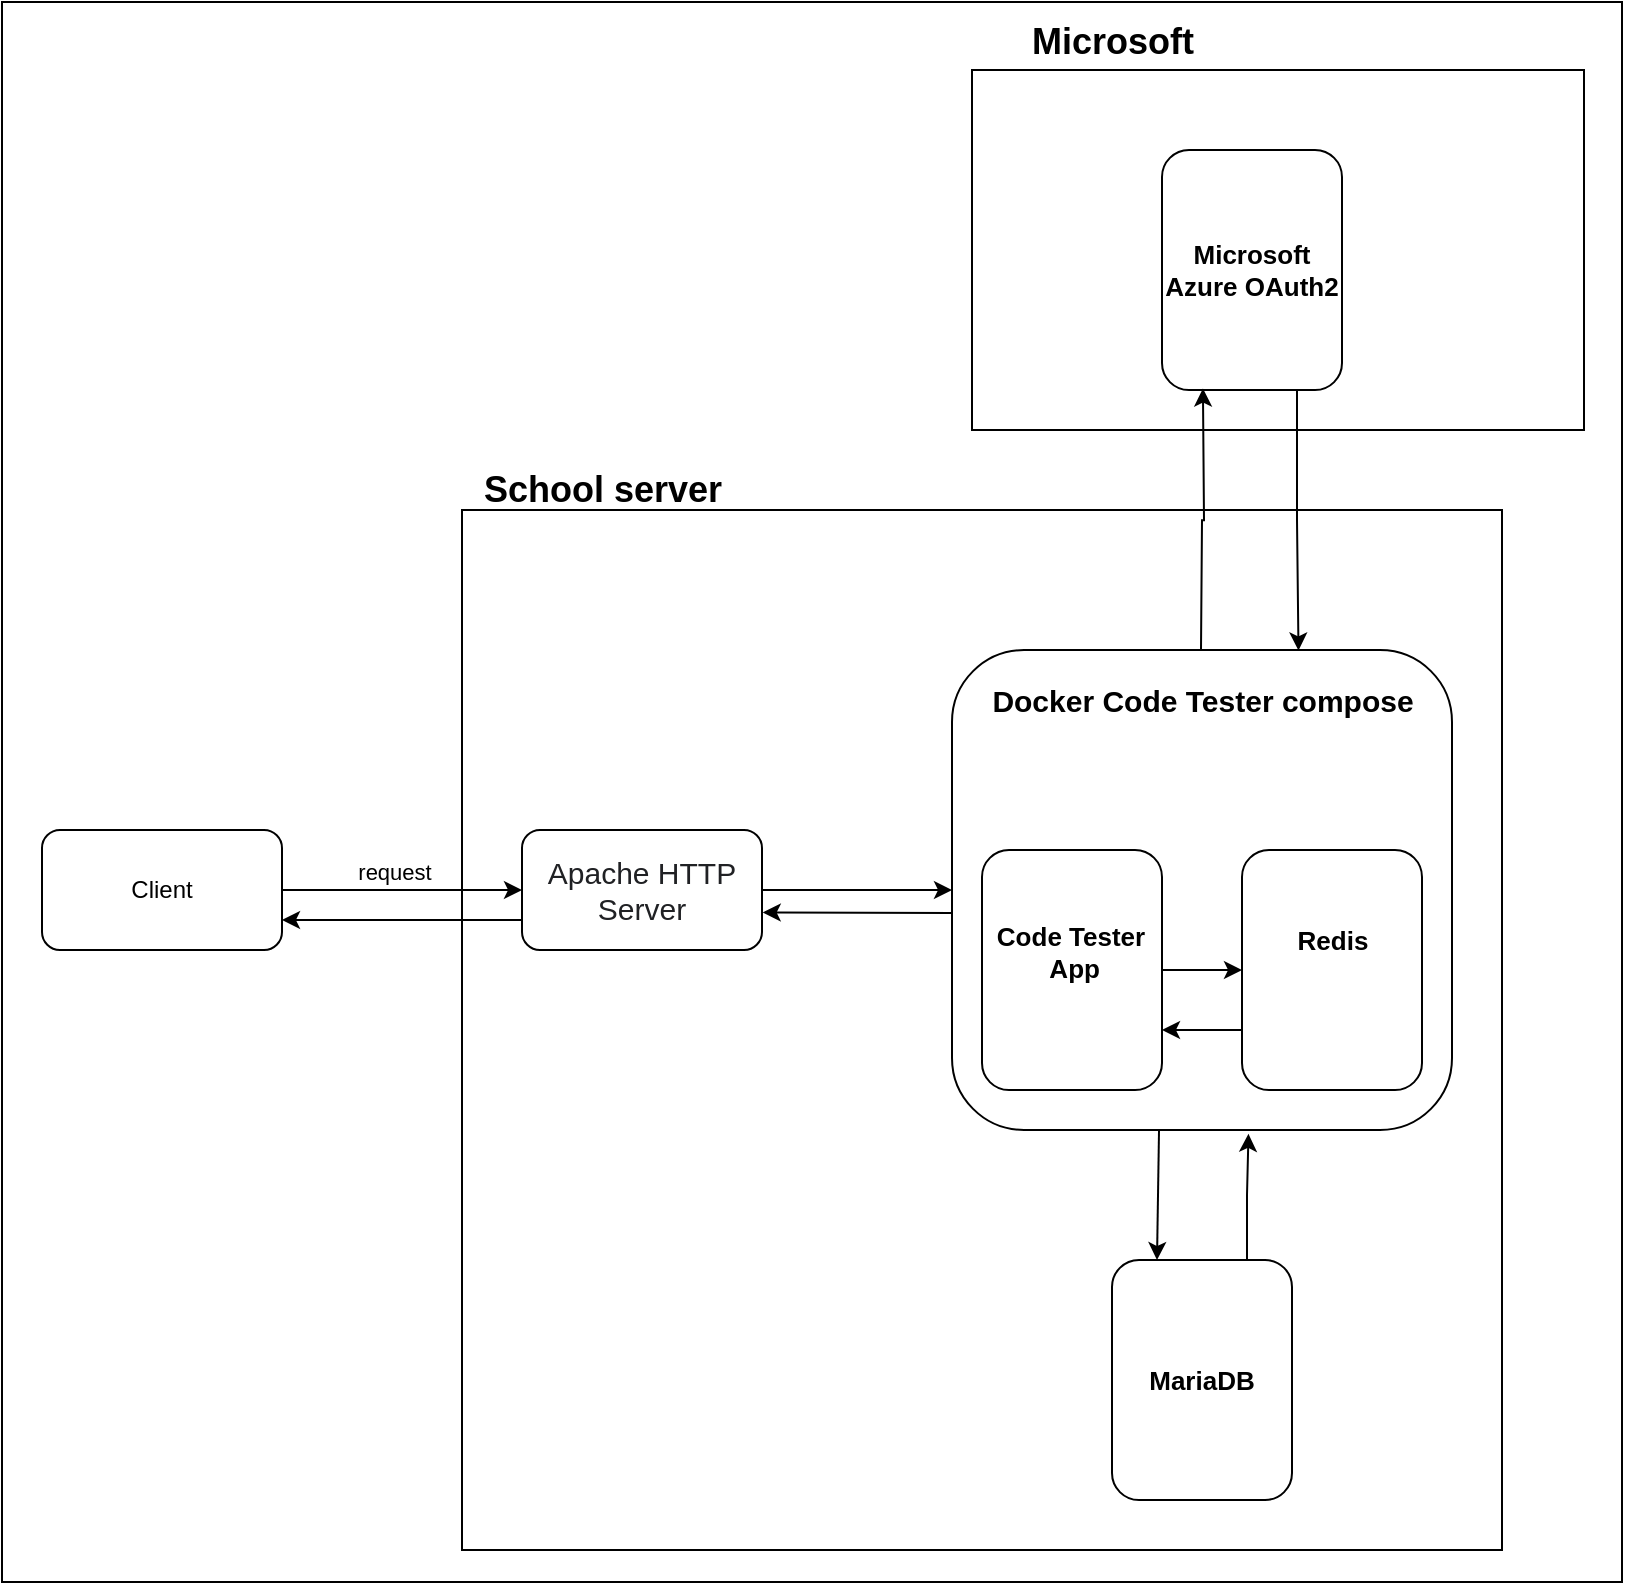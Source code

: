 <mxfile version="24.6.5" type="device">
  <diagram name="Stránka-1" id="NyzYiisp-KYC-y9Bl3jh">
    <mxGraphModel dx="488" dy="452" grid="1" gridSize="10" guides="1" tooltips="1" connect="1" arrows="1" fold="1" page="1" pageScale="1" pageWidth="827" pageHeight="1169" math="0" shadow="0">
      <root>
        <mxCell id="0" />
        <mxCell id="1" parent="0" />
        <mxCell id="8ZRl1OF-vCPLjR-fAQ_5-33" value="" style="rounded=0;whiteSpace=wrap;html=1;" vertex="1" parent="1">
          <mxGeometry y="250" width="810" height="790" as="geometry" />
        </mxCell>
        <mxCell id="8ZRl1OF-vCPLjR-fAQ_5-30" value="" style="rounded=0;whiteSpace=wrap;html=1;" vertex="1" parent="1">
          <mxGeometry x="485" y="284" width="306" height="180" as="geometry" />
        </mxCell>
        <mxCell id="8ZRl1OF-vCPLjR-fAQ_5-14" value="" style="rounded=0;whiteSpace=wrap;html=1;" vertex="1" parent="1">
          <mxGeometry x="230" y="504" width="520" height="520" as="geometry" />
        </mxCell>
        <mxCell id="8ZRl1OF-vCPLjR-fAQ_5-1" value="Client" style="rounded=1;whiteSpace=wrap;html=1;" vertex="1" parent="1">
          <mxGeometry x="20" y="664" width="120" height="60" as="geometry" />
        </mxCell>
        <mxCell id="8ZRl1OF-vCPLjR-fAQ_5-10" value="" style="rounded=1;whiteSpace=wrap;html=1;" vertex="1" parent="1">
          <mxGeometry x="475" y="574" width="250" height="240" as="geometry" />
        </mxCell>
        <mxCell id="8ZRl1OF-vCPLjR-fAQ_5-11" value="&lt;b&gt;&lt;font style=&quot;font-size: 18px;&quot;&gt;School server&lt;/font&gt;&lt;/b&gt;" style="text;html=1;align=center;verticalAlign=middle;resizable=0;points=[];autosize=1;strokeColor=none;fillColor=none;" vertex="1" parent="1">
          <mxGeometry x="230" y="474" width="140" height="40" as="geometry" />
        </mxCell>
        <mxCell id="8ZRl1OF-vCPLjR-fAQ_5-19" style="edgeStyle=orthogonalEdgeStyle;rounded=0;orthogonalLoop=1;jettySize=auto;html=1;exitX=1;exitY=0.5;exitDx=0;exitDy=0;entryX=0;entryY=0.5;entryDx=0;entryDy=0;" edge="1" parent="1" source="8ZRl1OF-vCPLjR-fAQ_5-13" target="8ZRl1OF-vCPLjR-fAQ_5-16">
          <mxGeometry relative="1" as="geometry" />
        </mxCell>
        <mxCell id="8ZRl1OF-vCPLjR-fAQ_5-13" value="" style="rounded=1;whiteSpace=wrap;html=1;" vertex="1" parent="1">
          <mxGeometry x="490" y="674" width="90" height="120" as="geometry" />
        </mxCell>
        <mxCell id="8ZRl1OF-vCPLjR-fAQ_5-21" style="edgeStyle=orthogonalEdgeStyle;rounded=0;orthogonalLoop=1;jettySize=auto;html=1;exitX=1;exitY=0.5;exitDx=0;exitDy=0;entryX=0;entryY=0.5;entryDx=0;entryDy=0;" edge="1" parent="1" source="8ZRl1OF-vCPLjR-fAQ_5-2" target="8ZRl1OF-vCPLjR-fAQ_5-10">
          <mxGeometry relative="1" as="geometry" />
        </mxCell>
        <mxCell id="8ZRl1OF-vCPLjR-fAQ_5-34" style="edgeStyle=orthogonalEdgeStyle;rounded=0;orthogonalLoop=1;jettySize=auto;html=1;exitX=0;exitY=0.75;exitDx=0;exitDy=0;entryX=1;entryY=0.75;entryDx=0;entryDy=0;" edge="1" parent="1" source="8ZRl1OF-vCPLjR-fAQ_5-2" target="8ZRl1OF-vCPLjR-fAQ_5-1">
          <mxGeometry relative="1" as="geometry" />
        </mxCell>
        <mxCell id="8ZRl1OF-vCPLjR-fAQ_5-2" value="&lt;span style=&quot;color: rgb(32, 33, 36); font-family: &amp;quot;Google Sans&amp;quot;, Arial, sans-serif-medium, sans-serif; text-align: left; background-color: rgb(255, 255, 255);&quot;&gt;&lt;font style=&quot;font-size: 15px;&quot;&gt;Apache HTTP Server&lt;/font&gt;&lt;/span&gt;" style="rounded=1;whiteSpace=wrap;html=1;" vertex="1" parent="1">
          <mxGeometry x="260" y="664" width="120" height="60" as="geometry" />
        </mxCell>
        <mxCell id="8ZRl1OF-vCPLjR-fAQ_5-3" style="rounded=0;orthogonalLoop=1;jettySize=auto;html=1;exitX=1;exitY=0.5;exitDx=0;exitDy=0;entryX=0;entryY=0.5;entryDx=0;entryDy=0;" edge="1" parent="1" source="8ZRl1OF-vCPLjR-fAQ_5-1" target="8ZRl1OF-vCPLjR-fAQ_5-2">
          <mxGeometry relative="1" as="geometry" />
        </mxCell>
        <mxCell id="8ZRl1OF-vCPLjR-fAQ_5-6" value="request" style="edgeLabel;html=1;align=center;verticalAlign=middle;resizable=0;points=[];" vertex="1" connectable="0" parent="8ZRl1OF-vCPLjR-fAQ_5-3">
          <mxGeometry x="-0.321" y="1" relative="1" as="geometry">
            <mxPoint x="15" y="-8" as="offset" />
          </mxGeometry>
        </mxCell>
        <mxCell id="8ZRl1OF-vCPLjR-fAQ_5-15" value="&lt;b&gt;&lt;font style=&quot;font-size: 15px;&quot;&gt;Docker Code Tester compose&lt;/font&gt;&lt;/b&gt;" style="text;html=1;align=center;verticalAlign=middle;resizable=0;points=[];autosize=1;strokeColor=none;fillColor=none;" vertex="1" parent="1">
          <mxGeometry x="485" y="584" width="230" height="30" as="geometry" />
        </mxCell>
        <mxCell id="8ZRl1OF-vCPLjR-fAQ_5-20" style="edgeStyle=orthogonalEdgeStyle;rounded=0;orthogonalLoop=1;jettySize=auto;html=1;exitX=0;exitY=0.75;exitDx=0;exitDy=0;entryX=1;entryY=0.75;entryDx=0;entryDy=0;" edge="1" parent="1" source="8ZRl1OF-vCPLjR-fAQ_5-16" target="8ZRl1OF-vCPLjR-fAQ_5-13">
          <mxGeometry relative="1" as="geometry" />
        </mxCell>
        <mxCell id="8ZRl1OF-vCPLjR-fAQ_5-16" value="" style="rounded=1;whiteSpace=wrap;html=1;" vertex="1" parent="1">
          <mxGeometry x="620" y="674" width="90" height="120" as="geometry" />
        </mxCell>
        <mxCell id="8ZRl1OF-vCPLjR-fAQ_5-17" value="&lt;b style=&quot;&quot;&gt;&lt;font style=&quot;font-size: 13px;&quot;&gt;Code Tester&lt;/font&gt;&lt;/b&gt;&lt;div&gt;&lt;b style=&quot;&quot;&gt;&lt;font style=&quot;font-size: 13px;&quot;&gt;&amp;nbsp;App&lt;/font&gt;&lt;/b&gt;&lt;/div&gt;" style="text;html=1;align=center;verticalAlign=middle;resizable=0;points=[];autosize=1;strokeColor=none;fillColor=none;" vertex="1" parent="1">
          <mxGeometry x="484" y="705" width="100" height="40" as="geometry" />
        </mxCell>
        <mxCell id="8ZRl1OF-vCPLjR-fAQ_5-18" value="&lt;b style=&quot;&quot;&gt;&lt;font style=&quot;font-size: 13px;&quot;&gt;Redis&lt;/font&gt;&lt;/b&gt;" style="text;html=1;align=center;verticalAlign=middle;resizable=0;points=[];autosize=1;strokeColor=none;fillColor=none;" vertex="1" parent="1">
          <mxGeometry x="635" y="704" width="60" height="30" as="geometry" />
        </mxCell>
        <mxCell id="8ZRl1OF-vCPLjR-fAQ_5-22" value="&lt;b&gt;&lt;font style=&quot;font-size: 13px;&quot;&gt;MariaDB&lt;/font&gt;&lt;/b&gt;" style="rounded=1;whiteSpace=wrap;html=1;" vertex="1" parent="1">
          <mxGeometry x="555" y="879" width="90" height="120" as="geometry" />
        </mxCell>
        <mxCell id="8ZRl1OF-vCPLjR-fAQ_5-24" style="edgeStyle=orthogonalEdgeStyle;rounded=0;orthogonalLoop=1;jettySize=auto;html=1;exitX=0.75;exitY=0;exitDx=0;exitDy=0;entryX=0.593;entryY=1.008;entryDx=0;entryDy=0;entryPerimeter=0;" edge="1" parent="1" source="8ZRl1OF-vCPLjR-fAQ_5-22" target="8ZRl1OF-vCPLjR-fAQ_5-10">
          <mxGeometry relative="1" as="geometry" />
        </mxCell>
        <mxCell id="8ZRl1OF-vCPLjR-fAQ_5-25" value="" style="endArrow=classic;html=1;rounded=0;entryX=1.003;entryY=0.687;entryDx=0;entryDy=0;entryPerimeter=0;exitX=0.001;exitY=0.548;exitDx=0;exitDy=0;exitPerimeter=0;" edge="1" parent="1" source="8ZRl1OF-vCPLjR-fAQ_5-10" target="8ZRl1OF-vCPLjR-fAQ_5-2">
          <mxGeometry width="50" height="50" relative="1" as="geometry">
            <mxPoint x="360" y="774" as="sourcePoint" />
            <mxPoint x="410" y="724" as="targetPoint" />
          </mxGeometry>
        </mxCell>
        <mxCell id="8ZRl1OF-vCPLjR-fAQ_5-26" value="&lt;font style=&quot;font-size: 13px;&quot;&gt;&lt;b&gt;Microsoft Azure OAuth2&lt;/b&gt;&lt;/font&gt;" style="rounded=1;whiteSpace=wrap;html=1;" vertex="1" parent="1">
          <mxGeometry x="580" y="324" width="90" height="120" as="geometry" />
        </mxCell>
        <mxCell id="8ZRl1OF-vCPLjR-fAQ_5-27" style="edgeStyle=orthogonalEdgeStyle;rounded=0;orthogonalLoop=1;jettySize=auto;html=1;exitX=0.75;exitY=1;exitDx=0;exitDy=0;entryX=0.693;entryY=0.001;entryDx=0;entryDy=0;entryPerimeter=0;" edge="1" parent="1" source="8ZRl1OF-vCPLjR-fAQ_5-26" target="8ZRl1OF-vCPLjR-fAQ_5-10">
          <mxGeometry relative="1" as="geometry">
            <mxPoint x="648" y="568" as="targetPoint" />
          </mxGeometry>
        </mxCell>
        <mxCell id="8ZRl1OF-vCPLjR-fAQ_5-29" style="edgeStyle=orthogonalEdgeStyle;rounded=0;orthogonalLoop=1;jettySize=auto;html=1;exitX=0.5;exitY=0;exitDx=0;exitDy=0;entryX=0.233;entryY=0.994;entryDx=0;entryDy=0;entryPerimeter=0;" edge="1" parent="1">
          <mxGeometry relative="1" as="geometry">
            <mxPoint x="599.5" y="574" as="sourcePoint" />
            <mxPoint x="600.47" y="443.28" as="targetPoint" />
          </mxGeometry>
        </mxCell>
        <mxCell id="8ZRl1OF-vCPLjR-fAQ_5-31" value="&lt;b&gt;&lt;font style=&quot;font-size: 18px;&quot;&gt;Microsoft&lt;/font&gt;&lt;/b&gt;" style="text;html=1;align=center;verticalAlign=middle;resizable=0;points=[];autosize=1;strokeColor=none;fillColor=none;" vertex="1" parent="1">
          <mxGeometry x="505" y="250" width="100" height="40" as="geometry" />
        </mxCell>
        <mxCell id="8ZRl1OF-vCPLjR-fAQ_5-32" value="" style="endArrow=classic;html=1;rounded=0;exitX=0.414;exitY=1.002;exitDx=0;exitDy=0;exitPerimeter=0;entryX=0.25;entryY=0;entryDx=0;entryDy=0;" edge="1" parent="1" source="8ZRl1OF-vCPLjR-fAQ_5-10" target="8ZRl1OF-vCPLjR-fAQ_5-22">
          <mxGeometry width="50" height="50" relative="1" as="geometry">
            <mxPoint x="550" y="874" as="sourcePoint" />
            <mxPoint x="600" y="824" as="targetPoint" />
          </mxGeometry>
        </mxCell>
      </root>
    </mxGraphModel>
  </diagram>
</mxfile>
